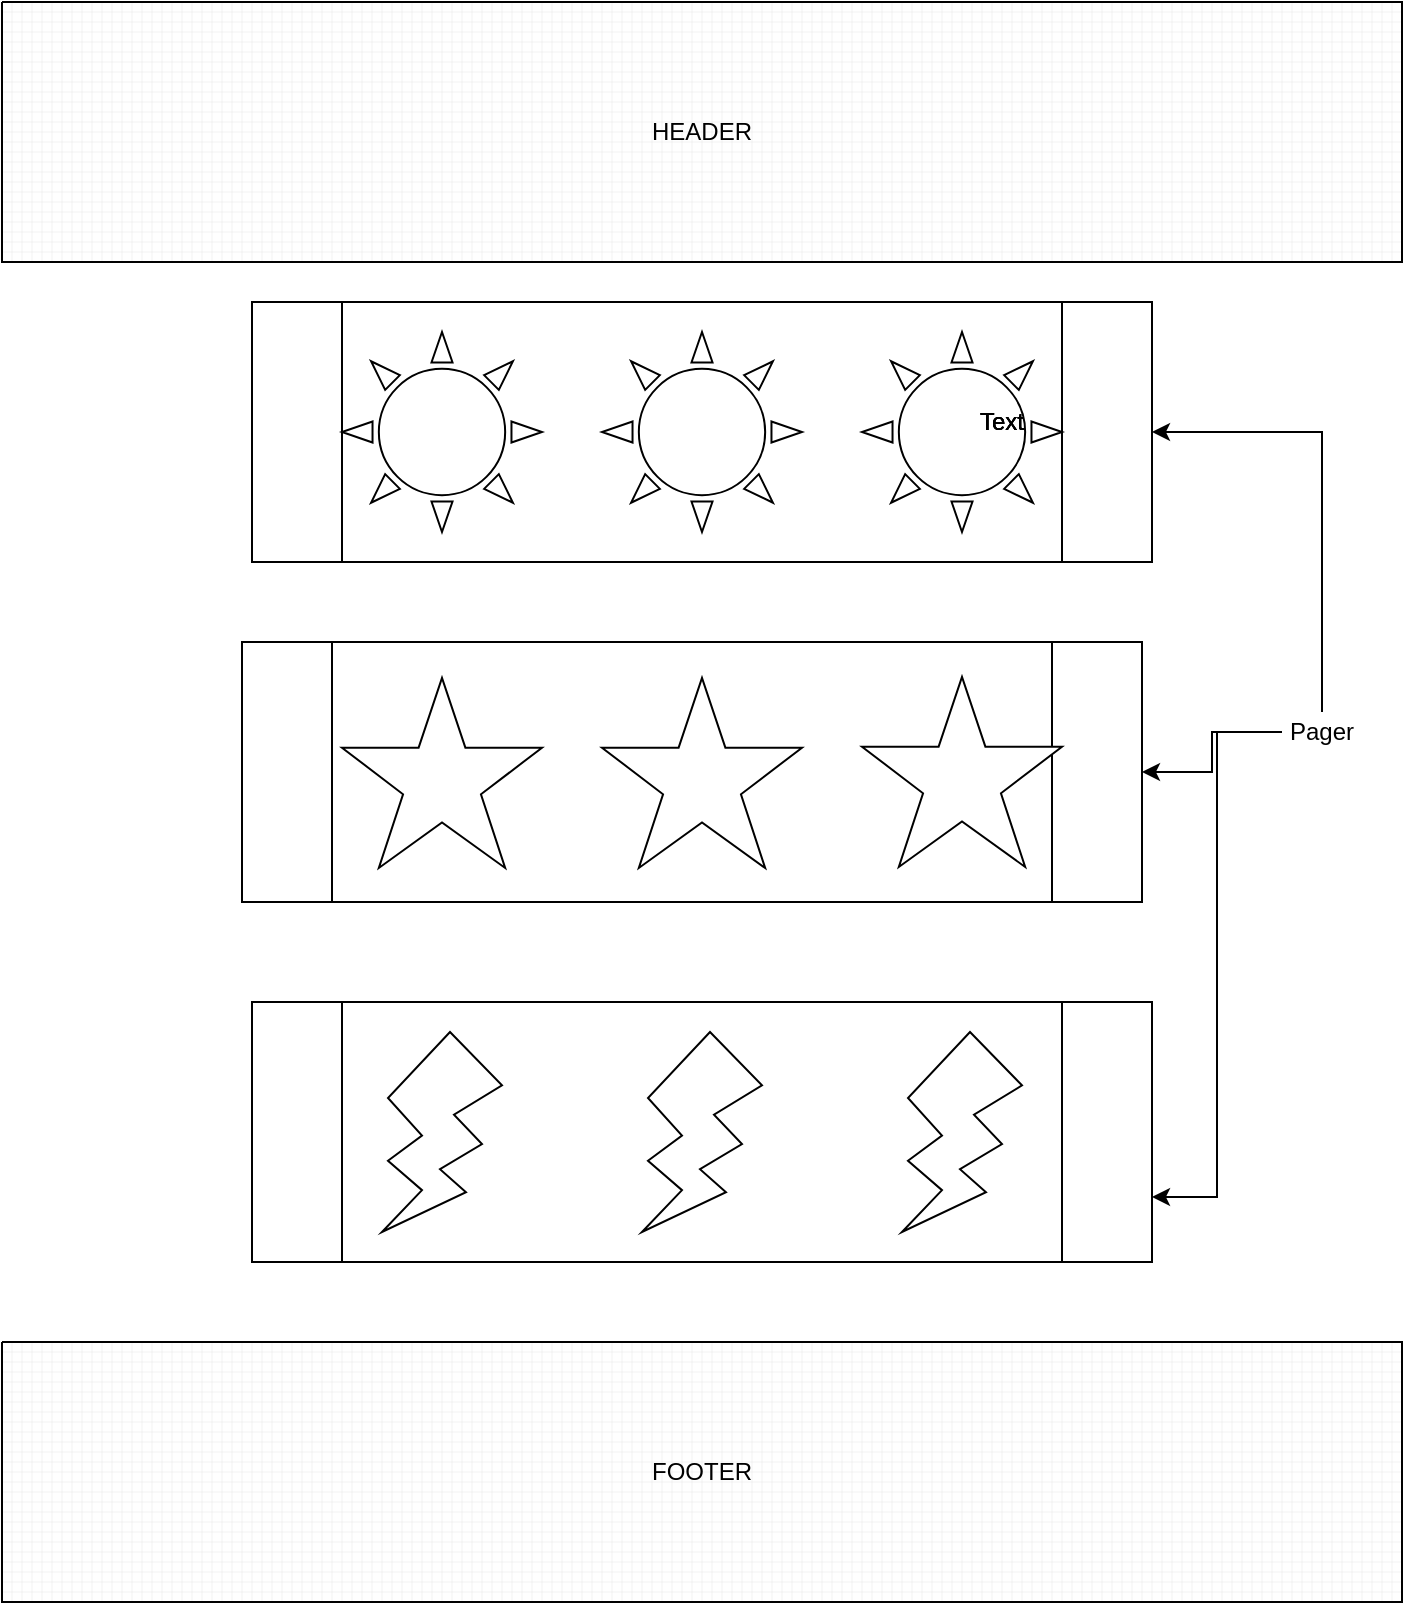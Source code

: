 <mxfile version="13.10.0" type="device"><diagram id="OeoLLGSi7YKbDNyJ7LC2" name="Page-1"><mxGraphModel dx="1296" dy="685" grid="1" gridSize="10" guides="1" tooltips="1" connect="1" arrows="1" fold="1" page="1" pageScale="1" pageWidth="700" pageHeight="800" math="0" shadow="0"><root><mxCell id="0"/><mxCell id="1" parent="0"/><mxCell id="RtOR1Eb4X2hi4_X8GVfU-5" value="" style="shape=process;whiteSpace=wrap;html=1;backgroundOutline=1;" vertex="1" parent="1"><mxGeometry x="125" y="150" width="450" height="130" as="geometry"/></mxCell><mxCell id="RtOR1Eb4X2hi4_X8GVfU-1" value="" style="verticalLabelPosition=bottom;verticalAlign=top;html=1;shape=mxgraph.basic.sun" vertex="1" parent="1"><mxGeometry x="170" y="165" width="100" height="100" as="geometry"/></mxCell><mxCell id="RtOR1Eb4X2hi4_X8GVfU-2" value="" style="verticalLabelPosition=bottom;verticalAlign=top;html=1;shape=mxgraph.basic.sun" vertex="1" parent="1"><mxGeometry x="300" y="165" width="100" height="100" as="geometry"/></mxCell><mxCell id="RtOR1Eb4X2hi4_X8GVfU-3" value="" style="verticalLabelPosition=bottom;verticalAlign=top;html=1;shape=mxgraph.basic.sun" vertex="1" parent="1"><mxGeometry x="430" y="165" width="100" height="100" as="geometry"/></mxCell><mxCell id="RtOR1Eb4X2hi4_X8GVfU-4" value="" style="verticalLabelPosition=bottom;verticalAlign=top;html=1;shape=mxgraph.basic.patternFillRect;fillStyle=grid;step=5;fillStrokeWidth=0.2;fillStrokeColor=#dddddd;" vertex="1" parent="1"><mxGeometry width="700" height="130" as="geometry"/></mxCell><mxCell id="RtOR1Eb4X2hi4_X8GVfU-6" value="" style="shape=process;whiteSpace=wrap;html=1;backgroundOutline=1;" vertex="1" parent="1"><mxGeometry x="120" y="320" width="450" height="130" as="geometry"/></mxCell><mxCell id="RtOR1Eb4X2hi4_X8GVfU-7" value="" style="verticalLabelPosition=bottom;verticalAlign=top;html=1;shape=mxgraph.basic.star" vertex="1" parent="1"><mxGeometry x="170" y="338" width="100" height="95" as="geometry"/></mxCell><mxCell id="RtOR1Eb4X2hi4_X8GVfU-8" value="" style="verticalLabelPosition=bottom;verticalAlign=top;html=1;shape=mxgraph.basic.star" vertex="1" parent="1"><mxGeometry x="300" y="338" width="100" height="95" as="geometry"/></mxCell><mxCell id="RtOR1Eb4X2hi4_X8GVfU-9" value="" style="verticalLabelPosition=bottom;verticalAlign=top;html=1;shape=mxgraph.basic.star" vertex="1" parent="1"><mxGeometry x="430" y="337.5" width="100" height="95" as="geometry"/></mxCell><mxCell id="RtOR1Eb4X2hi4_X8GVfU-10" value="" style="shape=process;whiteSpace=wrap;html=1;backgroundOutline=1;" vertex="1" parent="1"><mxGeometry x="125" y="500" width="450" height="130" as="geometry"/></mxCell><mxCell id="RtOR1Eb4X2hi4_X8GVfU-11" value="" style="verticalLabelPosition=bottom;verticalAlign=top;html=1;shape=mxgraph.basic.flash" vertex="1" parent="1"><mxGeometry x="190" y="515" width="60" height="100" as="geometry"/></mxCell><mxCell id="RtOR1Eb4X2hi4_X8GVfU-12" value="" style="verticalLabelPosition=bottom;verticalAlign=top;html=1;shape=mxgraph.basic.flash" vertex="1" parent="1"><mxGeometry x="320" y="515" width="60" height="100" as="geometry"/></mxCell><mxCell id="RtOR1Eb4X2hi4_X8GVfU-13" value="" style="verticalLabelPosition=bottom;verticalAlign=top;html=1;shape=mxgraph.basic.flash" vertex="1" parent="1"><mxGeometry x="450" y="515" width="60" height="100" as="geometry"/></mxCell><mxCell id="RtOR1Eb4X2hi4_X8GVfU-18" style="edgeStyle=orthogonalEdgeStyle;rounded=0;orthogonalLoop=1;jettySize=auto;html=1;exitX=0;exitY=0.5;exitDx=0;exitDy=0;entryX=1;entryY=0.75;entryDx=0;entryDy=0;" edge="1" parent="1" source="RtOR1Eb4X2hi4_X8GVfU-15" target="RtOR1Eb4X2hi4_X8GVfU-10"><mxGeometry relative="1" as="geometry"/></mxCell><mxCell id="RtOR1Eb4X2hi4_X8GVfU-20" style="edgeStyle=orthogonalEdgeStyle;rounded=0;orthogonalLoop=1;jettySize=auto;html=1;exitX=0.5;exitY=0;exitDx=0;exitDy=0;entryX=1;entryY=0.5;entryDx=0;entryDy=0;" edge="1" parent="1" source="RtOR1Eb4X2hi4_X8GVfU-15" target="RtOR1Eb4X2hi4_X8GVfU-5"><mxGeometry relative="1" as="geometry"/></mxCell><mxCell id="RtOR1Eb4X2hi4_X8GVfU-24" style="edgeStyle=orthogonalEdgeStyle;rounded=0;orthogonalLoop=1;jettySize=auto;html=1;exitX=0;exitY=0.5;exitDx=0;exitDy=0;entryX=1;entryY=0.5;entryDx=0;entryDy=0;" edge="1" parent="1" source="RtOR1Eb4X2hi4_X8GVfU-15" target="RtOR1Eb4X2hi4_X8GVfU-6"><mxGeometry relative="1" as="geometry"/></mxCell><mxCell id="RtOR1Eb4X2hi4_X8GVfU-15" value="Pager" style="text;html=1;strokeColor=none;fillColor=none;align=center;verticalAlign=middle;whiteSpace=wrap;rounded=0;" vertex="1" parent="1"><mxGeometry x="640" y="355" width="40" height="20" as="geometry"/></mxCell><mxCell id="RtOR1Eb4X2hi4_X8GVfU-25" value="Text" style="text;html=1;strokeColor=none;fillColor=none;align=center;verticalAlign=middle;whiteSpace=wrap;rounded=0;" vertex="1" parent="1"><mxGeometry x="480" y="200" width="40" height="20" as="geometry"/></mxCell><mxCell id="RtOR1Eb4X2hi4_X8GVfU-26" value="Text" style="text;html=1;strokeColor=none;fillColor=none;align=center;verticalAlign=middle;whiteSpace=wrap;rounded=0;" vertex="1" parent="1"><mxGeometry x="480" y="200" width="40" height="20" as="geometry"/></mxCell><mxCell id="RtOR1Eb4X2hi4_X8GVfU-27" value="Text" style="text;html=1;strokeColor=none;fillColor=none;align=center;verticalAlign=middle;whiteSpace=wrap;rounded=0;" vertex="1" parent="1"><mxGeometry x="480" y="200" width="40" height="20" as="geometry"/></mxCell><mxCell id="RtOR1Eb4X2hi4_X8GVfU-28" value="Text" style="text;html=1;strokeColor=none;fillColor=none;align=center;verticalAlign=middle;whiteSpace=wrap;rounded=0;" vertex="1" parent="1"><mxGeometry x="480" y="200" width="40" height="20" as="geometry"/></mxCell><mxCell id="RtOR1Eb4X2hi4_X8GVfU-29" value="HEADER" style="text;html=1;strokeColor=none;fillColor=none;align=center;verticalAlign=middle;whiteSpace=wrap;rounded=0;" vertex="1" parent="1"><mxGeometry x="330" y="55" width="40" height="20" as="geometry"/></mxCell><mxCell id="RtOR1Eb4X2hi4_X8GVfU-30" value="" style="verticalLabelPosition=bottom;verticalAlign=top;html=1;shape=mxgraph.basic.patternFillRect;fillStyle=grid;step=5;fillStrokeWidth=0.2;fillStrokeColor=#dddddd;" vertex="1" parent="1"><mxGeometry y="670" width="700" height="130" as="geometry"/></mxCell><mxCell id="RtOR1Eb4X2hi4_X8GVfU-31" value="FOOTER" style="text;html=1;strokeColor=none;fillColor=none;align=center;verticalAlign=middle;whiteSpace=wrap;rounded=0;" vertex="1" parent="1"><mxGeometry x="330" y="725" width="40" height="20" as="geometry"/></mxCell></root></mxGraphModel></diagram></mxfile>